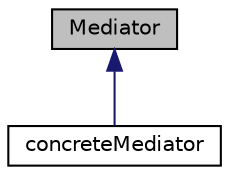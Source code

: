digraph "Mediator"
{
 // LATEX_PDF_SIZE
  edge [fontname="Helvetica",fontsize="10",labelfontname="Helvetica",labelfontsize="10"];
  node [fontname="Helvetica",fontsize="10",shape=record];
  Node1 [label="Mediator",height=0.2,width=0.4,color="black", fillcolor="grey75", style="filled", fontcolor="black",tooltip="Abstract base class for a mediator that handles communication between chefs."];
  Node1 -> Node2 [dir="back",color="midnightblue",fontsize="10",style="solid"];
  Node2 [label="concreteMediator",height=0.2,width=0.4,color="black", fillcolor="white", style="filled",URL="$classconcreteMediator.html",tooltip="Concrete mediator that handles communication between specific types of chefs."];
}
